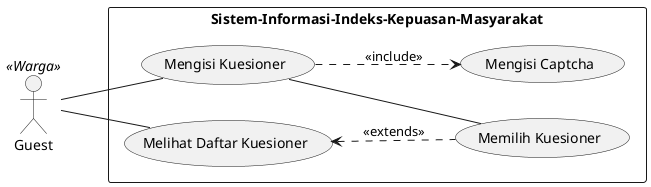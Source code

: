 @startuml

left to right direction
skinparam packageStyle rect
' skinparam linetype ortho

actor Guest

rectangle Sistem-Informasi-Indeks-Kepuasan-Masyarakat{
    Guest << Warga >>
    Guest -- (Melihat Daftar Kuesioner)
    (Melihat Daftar Kuesioner) <.. (Memilih Kuesioner): << extends >>
    Guest -- (Mengisi Kuesioner)
    (Memilih Kuesioner) -up- (Mengisi Kuesioner)
    (Mengisi Kuesioner) ..> (Mengisi Captcha): << include >>

}
@enduml

